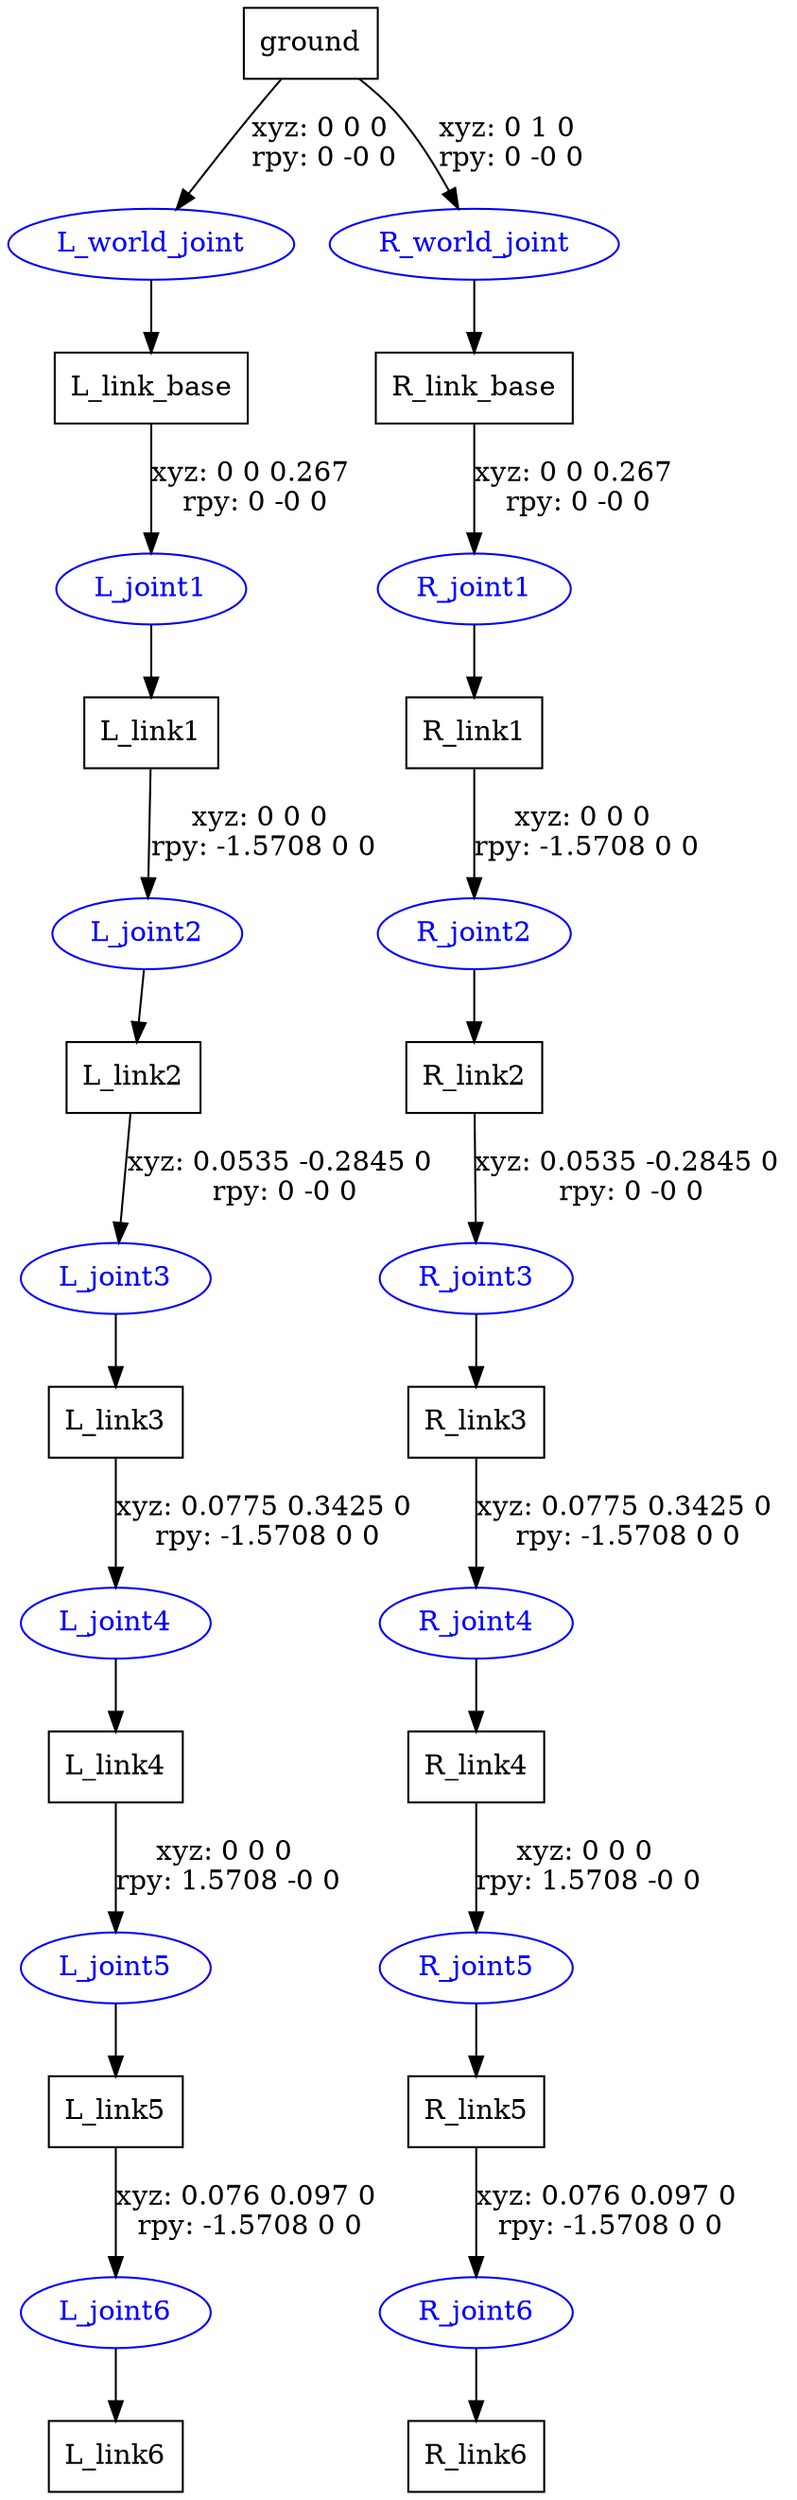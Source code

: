 digraph G {
node [shape=box];
"ground" [label="ground"];
"L_link_base" [label="L_link_base"];
"L_link1" [label="L_link1"];
"L_link2" [label="L_link2"];
"L_link3" [label="L_link3"];
"L_link4" [label="L_link4"];
"L_link5" [label="L_link5"];
"L_link6" [label="L_link6"];
"R_link_base" [label="R_link_base"];
"R_link1" [label="R_link1"];
"R_link2" [label="R_link2"];
"R_link3" [label="R_link3"];
"R_link4" [label="R_link4"];
"R_link5" [label="R_link5"];
"R_link6" [label="R_link6"];
node [shape=ellipse, color=blue, fontcolor=blue];
"ground" -> "L_world_joint" [label="xyz: 0 0 0 \nrpy: 0 -0 0"]
"L_world_joint" -> "L_link_base"
"L_link_base" -> "L_joint1" [label="xyz: 0 0 0.267 \nrpy: 0 -0 0"]
"L_joint1" -> "L_link1"
"L_link1" -> "L_joint2" [label="xyz: 0 0 0 \nrpy: -1.5708 0 0"]
"L_joint2" -> "L_link2"
"L_link2" -> "L_joint3" [label="xyz: 0.0535 -0.2845 0 \nrpy: 0 -0 0"]
"L_joint3" -> "L_link3"
"L_link3" -> "L_joint4" [label="xyz: 0.0775 0.3425 0 \nrpy: -1.5708 0 0"]
"L_joint4" -> "L_link4"
"L_link4" -> "L_joint5" [label="xyz: 0 0 0 \nrpy: 1.5708 -0 0"]
"L_joint5" -> "L_link5"
"L_link5" -> "L_joint6" [label="xyz: 0.076 0.097 0 \nrpy: -1.5708 0 0"]
"L_joint6" -> "L_link6"
"ground" -> "R_world_joint" [label="xyz: 0 1 0 \nrpy: 0 -0 0"]
"R_world_joint" -> "R_link_base"
"R_link_base" -> "R_joint1" [label="xyz: 0 0 0.267 \nrpy: 0 -0 0"]
"R_joint1" -> "R_link1"
"R_link1" -> "R_joint2" [label="xyz: 0 0 0 \nrpy: -1.5708 0 0"]
"R_joint2" -> "R_link2"
"R_link2" -> "R_joint3" [label="xyz: 0.0535 -0.2845 0 \nrpy: 0 -0 0"]
"R_joint3" -> "R_link3"
"R_link3" -> "R_joint4" [label="xyz: 0.0775 0.3425 0 \nrpy: -1.5708 0 0"]
"R_joint4" -> "R_link4"
"R_link4" -> "R_joint5" [label="xyz: 0 0 0 \nrpy: 1.5708 -0 0"]
"R_joint5" -> "R_link5"
"R_link5" -> "R_joint6" [label="xyz: 0.076 0.097 0 \nrpy: -1.5708 0 0"]
"R_joint6" -> "R_link6"
}
